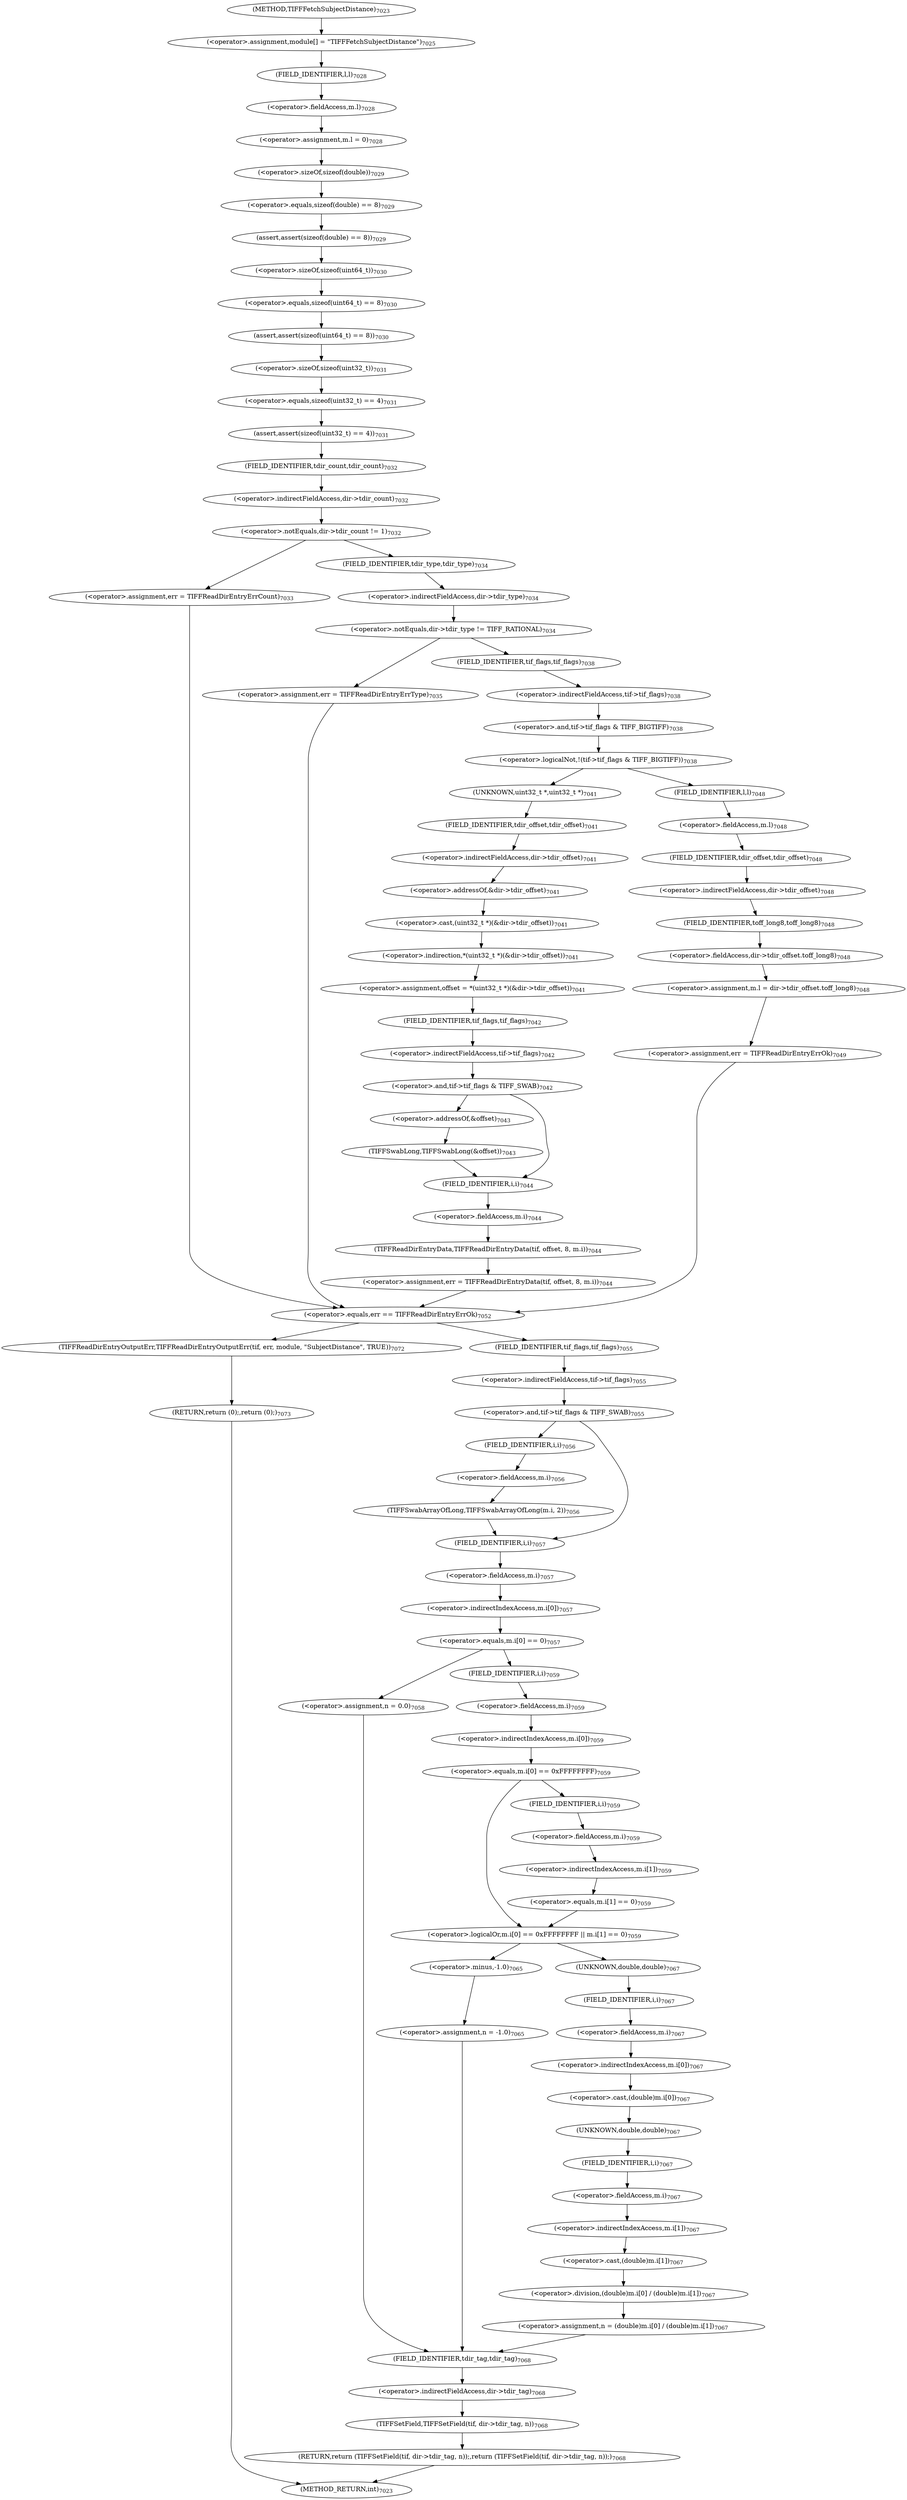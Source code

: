 digraph "TIFFFetchSubjectDistance" {  
"96670" [label = <(&lt;operator&gt;.assignment,module[] = &quot;TIFFFetchSubjectDistance&quot;)<SUB>7025</SUB>> ]
"96675" [label = <(&lt;operator&gt;.assignment,m.l = 0)<SUB>7028</SUB>> ]
"96680" [label = <(assert,assert(sizeof(double) == 8))<SUB>7029</SUB>> ]
"96685" [label = <(assert,assert(sizeof(uint64_t) == 8))<SUB>7030</SUB>> ]
"96690" [label = <(assert,assert(sizeof(uint32_t) == 4))<SUB>7031</SUB>> ]
"96676" [label = <(&lt;operator&gt;.fieldAccess,m.l)<SUB>7028</SUB>> ]
"96681" [label = <(&lt;operator&gt;.equals,sizeof(double) == 8)<SUB>7029</SUB>> ]
"96686" [label = <(&lt;operator&gt;.equals,sizeof(uint64_t) == 8)<SUB>7030</SUB>> ]
"96691" [label = <(&lt;operator&gt;.equals,sizeof(uint32_t) == 4)<SUB>7031</SUB>> ]
"96696" [label = <(&lt;operator&gt;.notEquals,dir-&gt;tdir_count != 1)<SUB>7032</SUB>> ]
"96771" [label = <(&lt;operator&gt;.equals,err == TIFFReadDirEntryErrOk)<SUB>7052</SUB>> ]
"96678" [label = <(FIELD_IDENTIFIER,l,l)<SUB>7028</SUB>> ]
"96682" [label = <(&lt;operator&gt;.sizeOf,sizeof(double))<SUB>7029</SUB>> ]
"96687" [label = <(&lt;operator&gt;.sizeOf,sizeof(uint64_t))<SUB>7030</SUB>> ]
"96692" [label = <(&lt;operator&gt;.sizeOf,sizeof(uint32_t))<SUB>7031</SUB>> ]
"96697" [label = <(&lt;operator&gt;.indirectFieldAccess,dir-&gt;tdir_count)<SUB>7032</SUB>> ]
"96702" [label = <(&lt;operator&gt;.assignment,err = TIFFReadDirEntryErrCount)<SUB>7033</SUB>> ]
"96842" [label = <(RETURN,return (TIFFSetField(tif, dir-&gt;tdir_tag, n));,return (TIFFSetField(tif, dir-&gt;tdir_tag, n));)<SUB>7068</SUB>> ]
"96699" [label = <(FIELD_IDENTIFIER,tdir_count,tdir_count)<SUB>7032</SUB>> ]
"96777" [label = <(&lt;operator&gt;.and,tif-&gt;tif_flags &amp; TIFF_SWAB)<SUB>7055</SUB>> ]
"96789" [label = <(&lt;operator&gt;.equals,m.i[0] == 0)<SUB>7057</SUB>> ]
"96843" [label = <(TIFFSetField,TIFFSetField(tif, dir-&gt;tdir_tag, n))<SUB>7068</SUB>> ]
"96851" [label = <(TIFFReadDirEntryOutputErr,TIFFReadDirEntryOutputErr(tif, err, module, &quot;SubjectDistance&quot;, TRUE))<SUB>7072</SUB>> ]
"96857" [label = <(RETURN,return (0);,return (0);)<SUB>7073</SUB>> ]
"96708" [label = <(&lt;operator&gt;.notEquals,dir-&gt;tdir_type != TIFF_RATIONAL)<SUB>7034</SUB>> ]
"96778" [label = <(&lt;operator&gt;.indirectFieldAccess,tif-&gt;tif_flags)<SUB>7055</SUB>> ]
"96783" [label = <(TIFFSwabArrayOfLong,TIFFSwabArrayOfLong(m.i, 2))<SUB>7056</SUB>> ]
"96790" [label = <(&lt;operator&gt;.indirectIndexAccess,m.i[0])<SUB>7057</SUB>> ]
"96797" [label = <(&lt;operator&gt;.assignment,n = 0.0)<SUB>7058</SUB>> ]
"96845" [label = <(&lt;operator&gt;.indirectFieldAccess,dir-&gt;tdir_tag)<SUB>7068</SUB>> ]
"96709" [label = <(&lt;operator&gt;.indirectFieldAccess,dir-&gt;tdir_type)<SUB>7034</SUB>> ]
"96714" [label = <(&lt;operator&gt;.assignment,err = TIFFReadDirEntryErrType)<SUB>7035</SUB>> ]
"96780" [label = <(FIELD_IDENTIFIER,tif_flags,tif_flags)<SUB>7055</SUB>> ]
"96784" [label = <(&lt;operator&gt;.fieldAccess,m.i)<SUB>7056</SUB>> ]
"96791" [label = <(&lt;operator&gt;.fieldAccess,m.i)<SUB>7057</SUB>> ]
"96847" [label = <(FIELD_IDENTIFIER,tdir_tag,tdir_tag)<SUB>7068</SUB>> ]
"96711" [label = <(FIELD_IDENTIFIER,tdir_type,tdir_type)<SUB>7034</SUB>> ]
"96786" [label = <(FIELD_IDENTIFIER,i,i)<SUB>7056</SUB>> ]
"96793" [label = <(FIELD_IDENTIFIER,i,i)<SUB>7057</SUB>> ]
"96803" [label = <(&lt;operator&gt;.logicalOr,m.i[0] == 0xFFFFFFFF || m.i[1] == 0)<SUB>7059</SUB>> ]
"96720" [label = <(&lt;operator&gt;.logicalNot,!(tif-&gt;tif_flags &amp; TIFF_BIGTIFF))<SUB>7038</SUB>> ]
"96804" [label = <(&lt;operator&gt;.equals,m.i[0] == 0xFFFFFFFF)<SUB>7059</SUB>> ]
"96811" [label = <(&lt;operator&gt;.equals,m.i[1] == 0)<SUB>7059</SUB>> ]
"96819" [label = <(&lt;operator&gt;.assignment,n = -1.0)<SUB>7065</SUB>> ]
"96721" [label = <(&lt;operator&gt;.and,tif-&gt;tif_flags &amp; TIFF_BIGTIFF)<SUB>7038</SUB>> ]
"96728" [label = <(&lt;operator&gt;.assignment,offset = *(uint32_t *)(&amp;dir-&gt;tdir_offset))<SUB>7041</SUB>> ]
"96747" [label = <(&lt;operator&gt;.assignment,err = TIFFReadDirEntryData(tif, offset, 8, m.i))<SUB>7044</SUB>> ]
"96805" [label = <(&lt;operator&gt;.indirectIndexAccess,m.i[0])<SUB>7059</SUB>> ]
"96812" [label = <(&lt;operator&gt;.indirectIndexAccess,m.i[1])<SUB>7059</SUB>> ]
"96821" [label = <(&lt;operator&gt;.minus,-1.0)<SUB>7065</SUB>> ]
"96825" [label = <(&lt;operator&gt;.assignment,n = (double)m.i[0] / (double)m.i[1])<SUB>7067</SUB>> ]
"96722" [label = <(&lt;operator&gt;.indirectFieldAccess,tif-&gt;tif_flags)<SUB>7038</SUB>> ]
"96730" [label = <(&lt;operator&gt;.indirection,*(uint32_t *)(&amp;dir-&gt;tdir_offset))<SUB>7041</SUB>> ]
"96738" [label = <(&lt;operator&gt;.and,tif-&gt;tif_flags &amp; TIFF_SWAB)<SUB>7042</SUB>> ]
"96749" [label = <(TIFFReadDirEntryData,TIFFReadDirEntryData(tif, offset, 8, m.i))<SUB>7044</SUB>> ]
"96758" [label = <(&lt;operator&gt;.assignment,m.l = dir-&gt;tdir_offset.toff_long8)<SUB>7048</SUB>> ]
"96767" [label = <(&lt;operator&gt;.assignment,err = TIFFReadDirEntryErrOk)<SUB>7049</SUB>> ]
"96806" [label = <(&lt;operator&gt;.fieldAccess,m.i)<SUB>7059</SUB>> ]
"96813" [label = <(&lt;operator&gt;.fieldAccess,m.i)<SUB>7059</SUB>> ]
"96827" [label = <(&lt;operator&gt;.division,(double)m.i[0] / (double)m.i[1])<SUB>7067</SUB>> ]
"96724" [label = <(FIELD_IDENTIFIER,tif_flags,tif_flags)<SUB>7038</SUB>> ]
"96731" [label = <(&lt;operator&gt;.cast,(uint32_t *)(&amp;dir-&gt;tdir_offset))<SUB>7041</SUB>> ]
"96739" [label = <(&lt;operator&gt;.indirectFieldAccess,tif-&gt;tif_flags)<SUB>7042</SUB>> ]
"96744" [label = <(TIFFSwabLong,TIFFSwabLong(&amp;offset))<SUB>7043</SUB>> ]
"96753" [label = <(&lt;operator&gt;.fieldAccess,m.i)<SUB>7044</SUB>> ]
"96759" [label = <(&lt;operator&gt;.fieldAccess,m.l)<SUB>7048</SUB>> ]
"96762" [label = <(&lt;operator&gt;.fieldAccess,dir-&gt;tdir_offset.toff_long8)<SUB>7048</SUB>> ]
"96808" [label = <(FIELD_IDENTIFIER,i,i)<SUB>7059</SUB>> ]
"96815" [label = <(FIELD_IDENTIFIER,i,i)<SUB>7059</SUB>> ]
"96828" [label = <(&lt;operator&gt;.cast,(double)m.i[0])<SUB>7067</SUB>> ]
"96835" [label = <(&lt;operator&gt;.cast,(double)m.i[1])<SUB>7067</SUB>> ]
"96732" [label = <(UNKNOWN,uint32_t *,uint32_t *)<SUB>7041</SUB>> ]
"96733" [label = <(&lt;operator&gt;.addressOf,&amp;dir-&gt;tdir_offset)<SUB>7041</SUB>> ]
"96741" [label = <(FIELD_IDENTIFIER,tif_flags,tif_flags)<SUB>7042</SUB>> ]
"96745" [label = <(&lt;operator&gt;.addressOf,&amp;offset)<SUB>7043</SUB>> ]
"96755" [label = <(FIELD_IDENTIFIER,i,i)<SUB>7044</SUB>> ]
"96761" [label = <(FIELD_IDENTIFIER,l,l)<SUB>7048</SUB>> ]
"96763" [label = <(&lt;operator&gt;.indirectFieldAccess,dir-&gt;tdir_offset)<SUB>7048</SUB>> ]
"96766" [label = <(FIELD_IDENTIFIER,toff_long8,toff_long8)<SUB>7048</SUB>> ]
"96829" [label = <(UNKNOWN,double,double)<SUB>7067</SUB>> ]
"96830" [label = <(&lt;operator&gt;.indirectIndexAccess,m.i[0])<SUB>7067</SUB>> ]
"96836" [label = <(UNKNOWN,double,double)<SUB>7067</SUB>> ]
"96837" [label = <(&lt;operator&gt;.indirectIndexAccess,m.i[1])<SUB>7067</SUB>> ]
"96734" [label = <(&lt;operator&gt;.indirectFieldAccess,dir-&gt;tdir_offset)<SUB>7041</SUB>> ]
"96765" [label = <(FIELD_IDENTIFIER,tdir_offset,tdir_offset)<SUB>7048</SUB>> ]
"96831" [label = <(&lt;operator&gt;.fieldAccess,m.i)<SUB>7067</SUB>> ]
"96838" [label = <(&lt;operator&gt;.fieldAccess,m.i)<SUB>7067</SUB>> ]
"96736" [label = <(FIELD_IDENTIFIER,tdir_offset,tdir_offset)<SUB>7041</SUB>> ]
"96833" [label = <(FIELD_IDENTIFIER,i,i)<SUB>7067</SUB>> ]
"96840" [label = <(FIELD_IDENTIFIER,i,i)<SUB>7067</SUB>> ]
"96665" [label = <(METHOD,TIFFFetchSubjectDistance)<SUB>7023</SUB>> ]
"96859" [label = <(METHOD_RETURN,int)<SUB>7023</SUB>> ]
  "96670" -> "96678" 
  "96675" -> "96682" 
  "96680" -> "96687" 
  "96685" -> "96692" 
  "96690" -> "96699" 
  "96676" -> "96675" 
  "96681" -> "96680" 
  "96686" -> "96685" 
  "96691" -> "96690" 
  "96696" -> "96702" 
  "96696" -> "96711" 
  "96771" -> "96780" 
  "96771" -> "96851" 
  "96678" -> "96676" 
  "96682" -> "96681" 
  "96687" -> "96686" 
  "96692" -> "96691" 
  "96697" -> "96696" 
  "96702" -> "96771" 
  "96842" -> "96859" 
  "96699" -> "96697" 
  "96777" -> "96786" 
  "96777" -> "96793" 
  "96789" -> "96797" 
  "96789" -> "96808" 
  "96843" -> "96842" 
  "96851" -> "96857" 
  "96857" -> "96859" 
  "96708" -> "96714" 
  "96708" -> "96724" 
  "96778" -> "96777" 
  "96783" -> "96793" 
  "96790" -> "96789" 
  "96797" -> "96847" 
  "96845" -> "96843" 
  "96709" -> "96708" 
  "96714" -> "96771" 
  "96780" -> "96778" 
  "96784" -> "96783" 
  "96791" -> "96790" 
  "96847" -> "96845" 
  "96711" -> "96709" 
  "96786" -> "96784" 
  "96793" -> "96791" 
  "96803" -> "96821" 
  "96803" -> "96829" 
  "96720" -> "96732" 
  "96720" -> "96761" 
  "96804" -> "96803" 
  "96804" -> "96815" 
  "96811" -> "96803" 
  "96819" -> "96847" 
  "96721" -> "96720" 
  "96728" -> "96741" 
  "96747" -> "96771" 
  "96805" -> "96804" 
  "96812" -> "96811" 
  "96821" -> "96819" 
  "96825" -> "96847" 
  "96722" -> "96721" 
  "96730" -> "96728" 
  "96738" -> "96745" 
  "96738" -> "96755" 
  "96749" -> "96747" 
  "96758" -> "96767" 
  "96767" -> "96771" 
  "96806" -> "96805" 
  "96813" -> "96812" 
  "96827" -> "96825" 
  "96724" -> "96722" 
  "96731" -> "96730" 
  "96739" -> "96738" 
  "96744" -> "96755" 
  "96753" -> "96749" 
  "96759" -> "96765" 
  "96762" -> "96758" 
  "96808" -> "96806" 
  "96815" -> "96813" 
  "96828" -> "96836" 
  "96835" -> "96827" 
  "96732" -> "96736" 
  "96733" -> "96731" 
  "96741" -> "96739" 
  "96745" -> "96744" 
  "96755" -> "96753" 
  "96761" -> "96759" 
  "96763" -> "96766" 
  "96766" -> "96762" 
  "96829" -> "96833" 
  "96830" -> "96828" 
  "96836" -> "96840" 
  "96837" -> "96835" 
  "96734" -> "96733" 
  "96765" -> "96763" 
  "96831" -> "96830" 
  "96838" -> "96837" 
  "96736" -> "96734" 
  "96833" -> "96831" 
  "96840" -> "96838" 
  "96665" -> "96670" 
}
